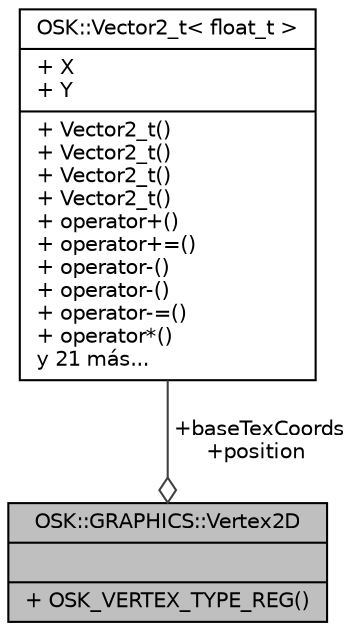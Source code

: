 digraph "OSK::GRAPHICS::Vertex2D"
{
 // INTERACTIVE_SVG=YES
 // LATEX_PDF_SIZE
  edge [fontname="Helvetica",fontsize="10",labelfontname="Helvetica",labelfontsize="10"];
  node [fontname="Helvetica",fontsize="10",shape=record];
  Node1 [label="{OSK::GRAPHICS::Vertex2D\n||+ OSK_VERTEX_TYPE_REG()\l}",height=0.2,width=0.4,color="black", fillcolor="grey75", style="filled", fontcolor="black",tooltip=" "];
  Node2 -> Node1 [color="grey25",fontsize="10",style="solid",label=" +baseTexCoords\n+position" ,arrowhead="odiamond",fontname="Helvetica"];
  Node2 [label="{OSK::Vector2_t\< float_t \>\n|+ X\l+ Y\l|+ Vector2_t()\l+ Vector2_t()\l+ Vector2_t()\l+ Vector2_t()\l+ operator+()\l+ operator+=()\l+ operator-()\l+ operator-()\l+ operator-=()\l+ operator*()\ly 21 más...\l}",height=0.2,width=0.4,color="black", fillcolor="white", style="filled",URL="$class_o_s_k_1_1_vector2__t.html",tooltip=" "];
}
